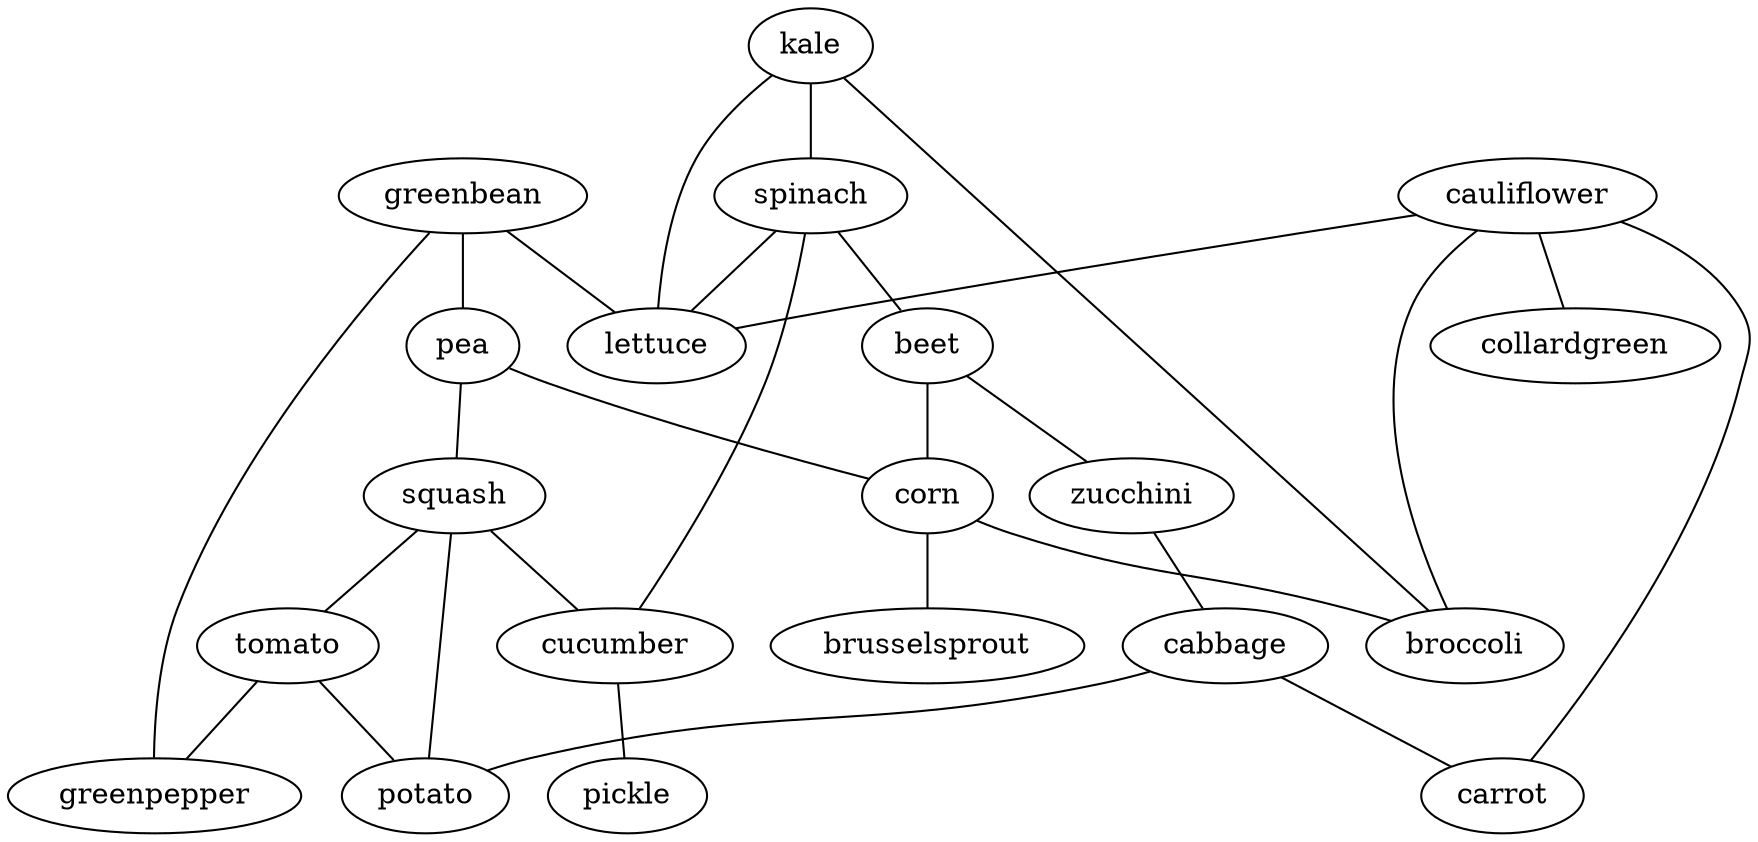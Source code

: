 strict graph G {
kale;
spinach;
greenbean;
beet;
pea;
zucchini;
cauliflower;
corn;
squash;
collardgreen;
cucumber;
cabbage;
broccoli;
tomato;
brusselsprout;
lettuce;
potato;
carrot;
greenpepper;
pickle;
kale -- lettuce  [weight=1];
kale -- broccoli  [weight=1];
kale -- spinach  [weight=1];
spinach -- lettuce  [weight=1];
spinach -- cucumber  [weight=1];
spinach -- beet  [weight=1];
greenbean -- greenpepper  [weight=1];
greenbean -- pea  [weight=1];
greenbean -- lettuce  [weight=1];
beet -- corn  [weight=1];
beet -- zucchini  [weight=1];
pea -- corn  [weight=1];
pea -- squash  [weight=1];
zucchini -- cabbage  [weight=1];
cauliflower -- collardgreen  [weight=1];
cauliflower -- lettuce  [weight=1];
cauliflower -- carrot  [weight=1];
cauliflower -- broccoli  [weight=1];
corn -- brusselsprout  [weight=1];
corn -- broccoli  [weight=1];
squash -- tomato  [weight=1];
squash -- potato  [weight=1];
squash -- cucumber  [weight=1];
cucumber -- pickle  [weight=1];
cabbage -- carrot  [weight=1];
cabbage -- potato  [weight=1];
tomato -- greenpepper  [weight=1];
tomato -- potato  [weight=1];
}

